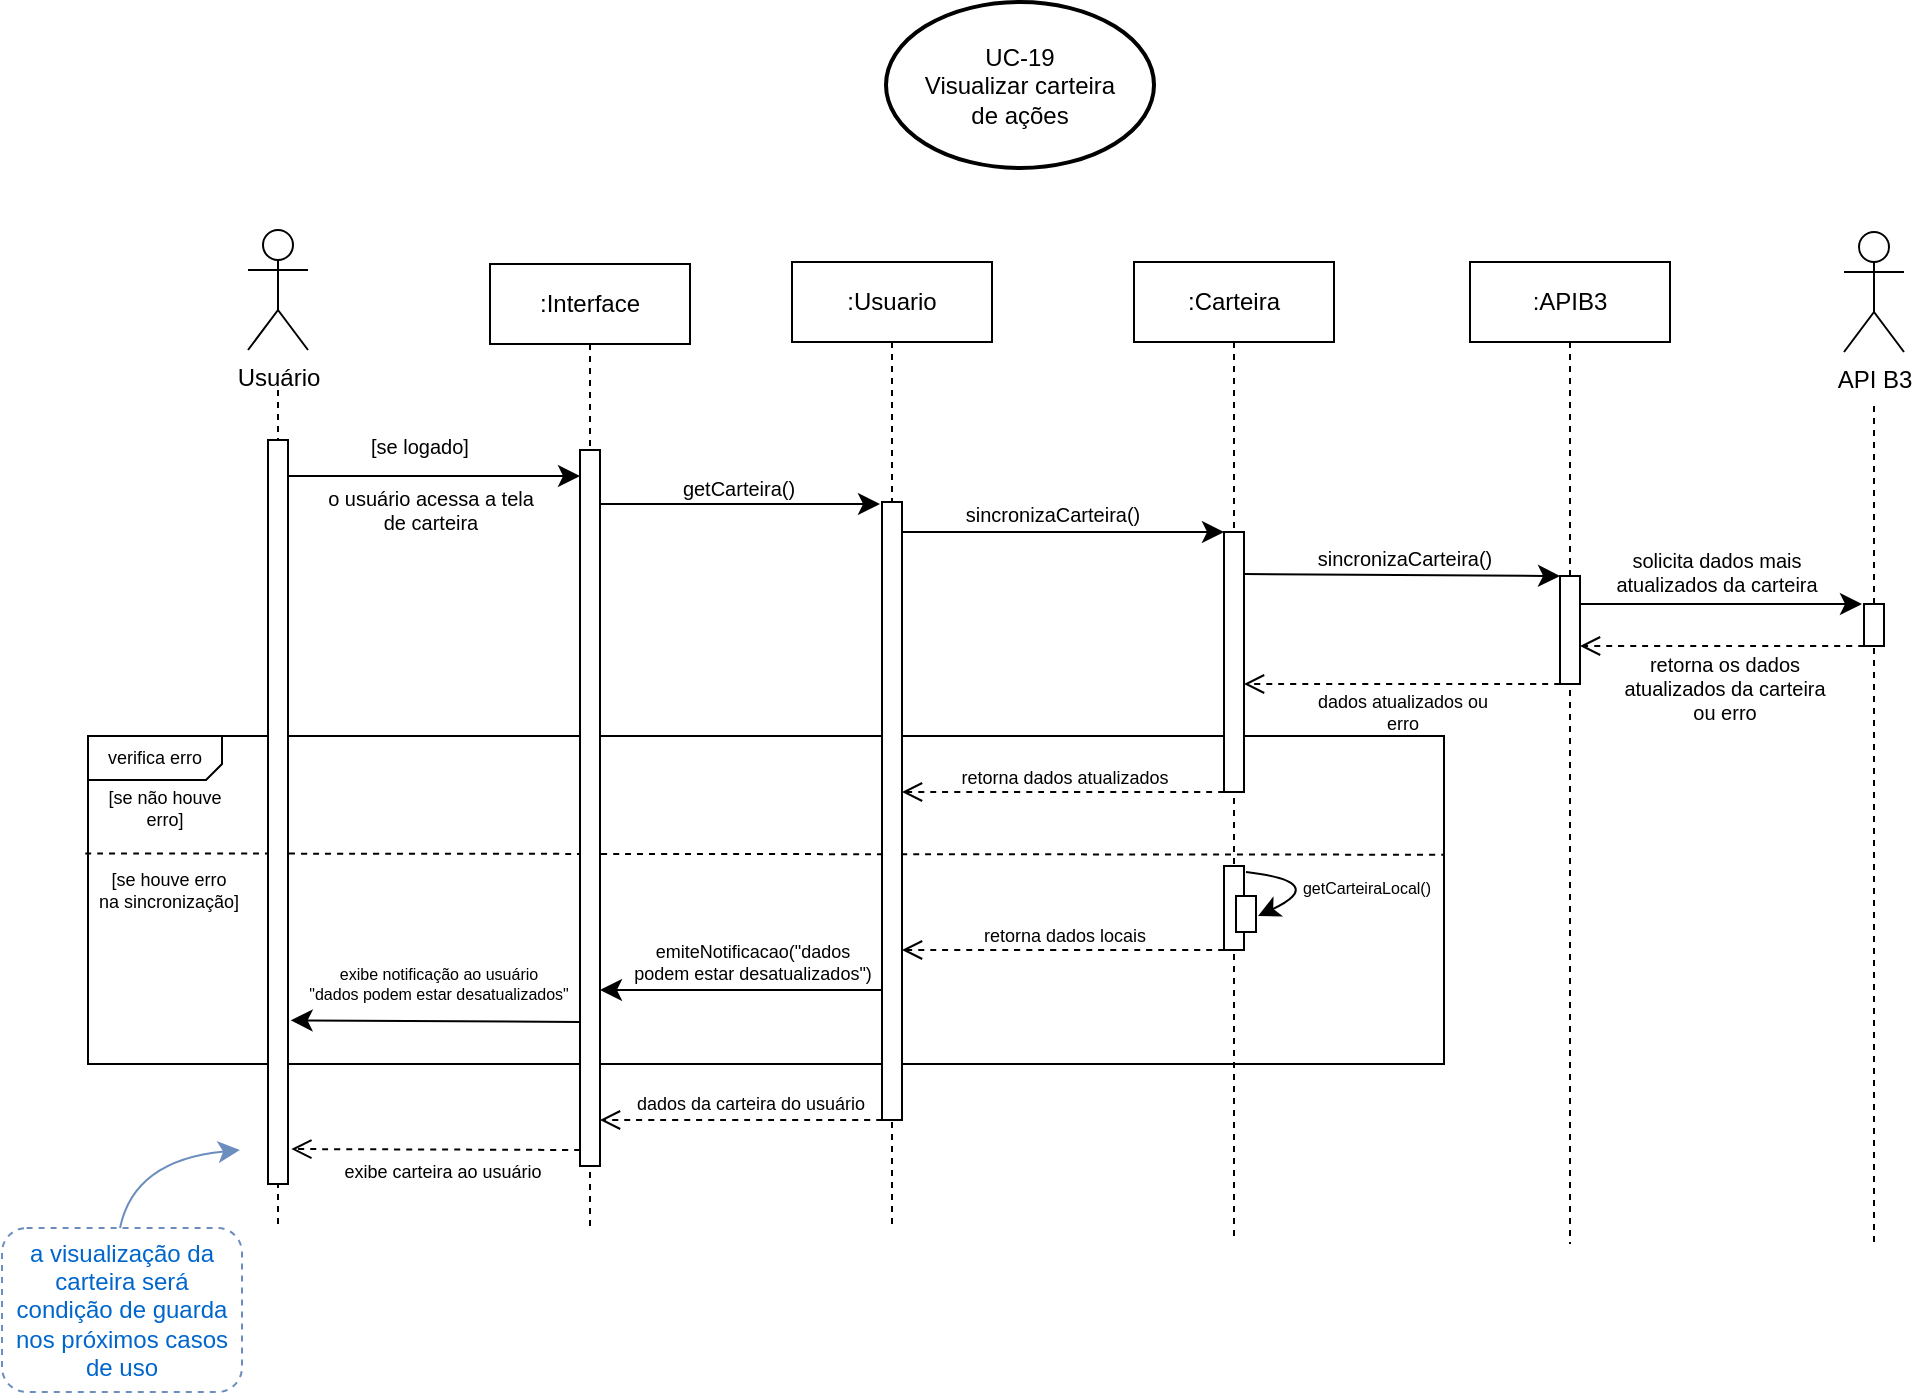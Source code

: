 <mxfile version="24.7.17">
  <diagram name="Page-1" id="2YBvvXClWsGukQMizWep">
    <mxGraphModel dx="1687" dy="1389" grid="0" gridSize="10" guides="0" tooltips="1" connect="0" arrows="0" fold="1" page="0" pageScale="1" pageWidth="850" pageHeight="1100" math="0" shadow="0">
      <root>
        <mxCell id="0" />
        <mxCell id="1" parent="0" />
        <mxCell id="h3a-lBS1YhKuFZ4VshCl-32" value="" style="rounded=0;whiteSpace=wrap;html=1;fillColor=none;" vertex="1" parent="1">
          <mxGeometry x="139" y="286" width="678" height="164" as="geometry" />
        </mxCell>
        <mxCell id="h3a-lBS1YhKuFZ4VshCl-37" value="" style="endArrow=none;dashed=1;html=1;rounded=0;fontSize=12;startSize=8;endSize=8;curved=1;entryX=1;entryY=0.458;entryDx=0;entryDy=0;entryPerimeter=0;exitX=-0.002;exitY=0.358;exitDx=0;exitDy=0;exitPerimeter=0;" edge="1" parent="1" source="h3a-lBS1YhKuFZ4VshCl-32">
          <mxGeometry width="50" height="50" relative="1" as="geometry">
            <mxPoint x="288" y="344" as="sourcePoint" />
            <mxPoint x="817" y="345.36" as="targetPoint" />
          </mxGeometry>
        </mxCell>
        <mxCell id="aM9ryv3xv72pqoxQDRHE-1" value=":Interface" style="shape=umlLifeline;perimeter=lifelinePerimeter;whiteSpace=wrap;html=1;container=0;dropTarget=0;collapsible=0;recursiveResize=0;outlineConnect=0;portConstraint=eastwest;newEdgeStyle={&quot;edgeStyle&quot;:&quot;elbowEdgeStyle&quot;,&quot;elbow&quot;:&quot;vertical&quot;,&quot;curved&quot;:0,&quot;rounded&quot;:0};" parent="1" vertex="1">
          <mxGeometry x="340" y="50" width="100" height="482" as="geometry" />
        </mxCell>
        <mxCell id="aM9ryv3xv72pqoxQDRHE-2" value="" style="html=1;points=[];perimeter=orthogonalPerimeter;outlineConnect=0;targetShapes=umlLifeline;portConstraint=eastwest;newEdgeStyle={&quot;edgeStyle&quot;:&quot;elbowEdgeStyle&quot;,&quot;elbow&quot;:&quot;vertical&quot;,&quot;curved&quot;:0,&quot;rounded&quot;:0};" parent="aM9ryv3xv72pqoxQDRHE-1" vertex="1">
          <mxGeometry x="45" y="93" width="10" height="358" as="geometry" />
        </mxCell>
        <mxCell id="aM9ryv3xv72pqoxQDRHE-5" value=":Carteira" style="shape=umlLifeline;perimeter=lifelinePerimeter;whiteSpace=wrap;html=1;container=0;dropTarget=0;collapsible=0;recursiveResize=0;outlineConnect=0;portConstraint=eastwest;newEdgeStyle={&quot;edgeStyle&quot;:&quot;elbowEdgeStyle&quot;,&quot;elbow&quot;:&quot;vertical&quot;,&quot;curved&quot;:0,&quot;rounded&quot;:0};" parent="1" vertex="1">
          <mxGeometry x="662" y="49" width="100" height="487" as="geometry" />
        </mxCell>
        <mxCell id="aM9ryv3xv72pqoxQDRHE-6" value="&lt;span style=&quot;color: rgba(0, 0, 0, 0); font-family: monospace; font-size: 0px; text-align: start;&quot;&gt;%3CmxGraphModel%3E%3Croot%3E%3CmxCell%20id%3D%220%22%2F%3E%3CmxCell%20id%3D%221%22%20parent%3D%220%22%2F%3E%3CmxCell%20id%3D%222%22%20value%3D%22%26lt%3Bfont%20style%3D%26quot%3Bfont-size%3A%209px%3B%26quot%3B%26gt%3B%5Bse%20n%C3%A3o%20houve%26lt%3B%2Ffont%26gt%3B%26lt%3Bdiv%20style%3D%26quot%3Bfont-size%3A%209px%3B%26quot%3B%26gt%3B%26lt%3Bfont%20style%3D%26quot%3Bfont-size%3A%209px%3B%26quot%3B%26gt%3Berro%5D%26lt%3B%2Ffont%26gt%3B%26lt%3B%2Fdiv%26gt%3B%22%20style%3D%22text%3Bhtml%3D1%3Balign%3Dcenter%3BverticalAlign%3Dmiddle%3Bresizable%3D0%3Bpoints%3D%5B%5D%3Bautosize%3D1%3BstrokeColor%3Dnone%3BfillColor%3Dnone%3BfontSize%3D9%3B%22%20vertex%3D%221%22%20parent%3D%221%22%3E%3CmxGeometry%20x%3D%22438%22%20y%3D%22306%22%20width%3D%2275%22%20height%3D%2234%22%20as%3D%22geometry%22%2F%3E%3C%2FmxCell%3E%3C%2Froot%3E%3C%2FmxGraphModel%3E&lt;/span&gt;" style="html=1;points=[];perimeter=orthogonalPerimeter;outlineConnect=0;targetShapes=umlLifeline;portConstraint=eastwest;newEdgeStyle={&quot;edgeStyle&quot;:&quot;elbowEdgeStyle&quot;,&quot;elbow&quot;:&quot;vertical&quot;,&quot;curved&quot;:0,&quot;rounded&quot;:0};" parent="aM9ryv3xv72pqoxQDRHE-5" vertex="1">
          <mxGeometry x="45" y="135" width="10" height="130" as="geometry" />
        </mxCell>
        <mxCell id="h3a-lBS1YhKuFZ4VshCl-55" value="&lt;span style=&quot;color: rgba(0, 0, 0, 0); font-family: monospace; font-size: 0px; text-align: start;&quot;&gt;%3CmxGraphModel%3E%3Croot%3E%3CmxCell%20id%3D%220%22%2F%3E%3CmxCell%20id%3D%221%22%20parent%3D%220%22%2F%3E%3CmxCell%20id%3D%222%22%20value%3D%22%26lt%3Bfont%20style%3D%26quot%3Bfont-size%3A%209px%3B%26quot%3B%26gt%3B%5Bse%20n%C3%A3o%20houve%26lt%3B%2Ffont%26gt%3B%26lt%3Bdiv%20style%3D%26quot%3Bfont-size%3A%209px%3B%26quot%3B%26gt%3B%26lt%3Bfont%20style%3D%26quot%3Bfont-size%3A%209px%3B%26quot%3B%26gt%3Berro%5D%26lt%3B%2Ffont%26gt%3B%26lt%3B%2Fdiv%26gt%3B%22%20style%3D%22text%3Bhtml%3D1%3Balign%3Dcenter%3BverticalAlign%3Dmiddle%3Bresizable%3D0%3Bpoints%3D%5B%5D%3Bautosize%3D1%3BstrokeColor%3Dnone%3BfillColor%3Dnone%3BfontSize%3D9%3B%22%20vertex%3D%221%22%20parent%3D%221%22%3E%3CmxGeometry%20x%3D%22438%22%20y%3D%22306%22%20width%3D%2275%22%20height%3D%2234%22%20as%3D%22geometry%22%2F%3E%3C%2FmxCell%3E%3C%2Froot%3E%3C%2FmxGraphModel%3E&lt;/span&gt;" style="html=1;points=[];perimeter=orthogonalPerimeter;outlineConnect=0;targetShapes=umlLifeline;portConstraint=eastwest;newEdgeStyle={&quot;edgeStyle&quot;:&quot;elbowEdgeStyle&quot;,&quot;elbow&quot;:&quot;vertical&quot;,&quot;curved&quot;:0,&quot;rounded&quot;:0};" vertex="1" parent="aM9ryv3xv72pqoxQDRHE-5">
          <mxGeometry x="45" y="302" width="10" height="42" as="geometry" />
        </mxCell>
        <mxCell id="h3a-lBS1YhKuFZ4VshCl-1" value="&lt;span&gt;:APIB3&lt;/span&gt;" style="shape=umlLifeline;perimeter=lifelinePerimeter;whiteSpace=wrap;html=1;container=0;dropTarget=0;collapsible=0;recursiveResize=0;outlineConnect=0;portConstraint=eastwest;newEdgeStyle={&quot;edgeStyle&quot;:&quot;elbowEdgeStyle&quot;,&quot;elbow&quot;:&quot;vertical&quot;,&quot;curved&quot;:0,&quot;rounded&quot;:0};fontStyle=0" vertex="1" parent="1">
          <mxGeometry x="830" y="49" width="100" height="491" as="geometry" />
        </mxCell>
        <mxCell id="h3a-lBS1YhKuFZ4VshCl-2" value="" style="html=1;points=[];perimeter=orthogonalPerimeter;outlineConnect=0;targetShapes=umlLifeline;portConstraint=eastwest;newEdgeStyle={&quot;edgeStyle&quot;:&quot;elbowEdgeStyle&quot;,&quot;elbow&quot;:&quot;vertical&quot;,&quot;curved&quot;:0,&quot;rounded&quot;:0};" vertex="1" parent="h3a-lBS1YhKuFZ4VshCl-1">
          <mxGeometry x="45" y="157" width="10" height="54" as="geometry" />
        </mxCell>
        <mxCell id="h3a-lBS1YhKuFZ4VshCl-4" value="" style="endArrow=none;dashed=1;html=1;rounded=0;" edge="1" parent="1" source="h3a-lBS1YhKuFZ4VshCl-7">
          <mxGeometry width="50" height="50" relative="1" as="geometry">
            <mxPoint x="1032" y="390" as="sourcePoint" />
            <mxPoint x="1032" y="121" as="targetPoint" />
          </mxGeometry>
        </mxCell>
        <mxCell id="h3a-lBS1YhKuFZ4VshCl-5" value="API B3" style="shape=umlActor;verticalLabelPosition=bottom;verticalAlign=top;html=1;outlineConnect=0;" vertex="1" parent="1">
          <mxGeometry x="1017" y="34" width="30" height="60" as="geometry" />
        </mxCell>
        <mxCell id="h3a-lBS1YhKuFZ4VshCl-6" value="" style="endArrow=none;dashed=1;html=1;rounded=0;" edge="1" parent="1" target="h3a-lBS1YhKuFZ4VshCl-7">
          <mxGeometry width="50" height="50" relative="1" as="geometry">
            <mxPoint x="1032" y="539" as="sourcePoint" />
            <mxPoint x="1032" y="153" as="targetPoint" />
          </mxGeometry>
        </mxCell>
        <mxCell id="h3a-lBS1YhKuFZ4VshCl-7" value="" style="rounded=0;whiteSpace=wrap;html=1;" vertex="1" parent="1">
          <mxGeometry x="1027" y="220" width="10" height="21" as="geometry" />
        </mxCell>
        <mxCell id="h3a-lBS1YhKuFZ4VshCl-8" value="" style="endArrow=none;dashed=1;html=1;rounded=0;" edge="1" parent="1">
          <mxGeometry width="50" height="50" relative="1" as="geometry">
            <mxPoint x="234" y="530" as="sourcePoint" />
            <mxPoint x="234" y="112" as="targetPoint" />
          </mxGeometry>
        </mxCell>
        <mxCell id="h3a-lBS1YhKuFZ4VshCl-9" value="Usuário" style="shape=umlActor;verticalLabelPosition=bottom;verticalAlign=top;html=1;outlineConnect=0;" vertex="1" parent="1">
          <mxGeometry x="219" y="33" width="30" height="60" as="geometry" />
        </mxCell>
        <mxCell id="h3a-lBS1YhKuFZ4VshCl-10" value="" style="rounded=0;whiteSpace=wrap;html=1;" vertex="1" parent="1">
          <mxGeometry x="229" y="138" width="10" height="372" as="geometry" />
        </mxCell>
        <mxCell id="h3a-lBS1YhKuFZ4VshCl-11" value="" style="endArrow=classic;html=1;rounded=0;fontSize=12;startSize=8;endSize=8;curved=1;" edge="1" parent="1" target="aM9ryv3xv72pqoxQDRHE-2">
          <mxGeometry width="50" height="50" relative="1" as="geometry">
            <mxPoint x="239" y="156" as="sourcePoint" />
            <mxPoint x="289" y="106" as="targetPoint" />
          </mxGeometry>
        </mxCell>
        <mxCell id="h3a-lBS1YhKuFZ4VshCl-14" value="o usuário acessa a tela&lt;div style=&quot;font-size: 10px;&quot;&gt;de carteira&lt;/div&gt;" style="edgeLabel;html=1;align=center;verticalAlign=middle;resizable=0;points=[];fontSize=10;" vertex="1" connectable="0" parent="h3a-lBS1YhKuFZ4VshCl-11">
          <mxGeometry x="0.538" y="2" relative="1" as="geometry">
            <mxPoint x="-42" y="19" as="offset" />
          </mxGeometry>
        </mxCell>
        <mxCell id="h3a-lBS1YhKuFZ4VshCl-12" value="[se logado]" style="text;html=1;align=center;verticalAlign=middle;whiteSpace=wrap;rounded=0;fontSize=10;" vertex="1" parent="1">
          <mxGeometry x="275" y="126" width="60" height="30" as="geometry" />
        </mxCell>
        <mxCell id="h3a-lBS1YhKuFZ4VshCl-17" value=":Usuario" style="shape=umlLifeline;perimeter=lifelinePerimeter;whiteSpace=wrap;html=1;container=0;dropTarget=0;collapsible=0;recursiveResize=0;outlineConnect=0;portConstraint=eastwest;newEdgeStyle={&quot;edgeStyle&quot;:&quot;elbowEdgeStyle&quot;,&quot;elbow&quot;:&quot;vertical&quot;,&quot;curved&quot;:0,&quot;rounded&quot;:0};" vertex="1" parent="1">
          <mxGeometry x="491" y="49" width="100" height="484" as="geometry" />
        </mxCell>
        <mxCell id="h3a-lBS1YhKuFZ4VshCl-18" value="" style="html=1;points=[];perimeter=orthogonalPerimeter;outlineConnect=0;targetShapes=umlLifeline;portConstraint=eastwest;newEdgeStyle={&quot;edgeStyle&quot;:&quot;elbowEdgeStyle&quot;,&quot;elbow&quot;:&quot;vertical&quot;,&quot;curved&quot;:0,&quot;rounded&quot;:0};" vertex="1" parent="h3a-lBS1YhKuFZ4VshCl-17">
          <mxGeometry x="45" y="120" width="10" height="309" as="geometry" />
        </mxCell>
        <mxCell id="h3a-lBS1YhKuFZ4VshCl-19" value="" style="endArrow=classic;html=1;rounded=0;fontSize=12;startSize=8;endSize=8;curved=1;" edge="1" parent="1">
          <mxGeometry width="50" height="50" relative="1" as="geometry">
            <mxPoint x="395" y="170" as="sourcePoint" />
            <mxPoint x="535" y="170" as="targetPoint" />
          </mxGeometry>
        </mxCell>
        <mxCell id="h3a-lBS1YhKuFZ4VshCl-20" value="getCarteira()" style="edgeLabel;html=1;align=center;verticalAlign=middle;resizable=0;points=[];fontSize=10;" vertex="1" connectable="0" parent="h3a-lBS1YhKuFZ4VshCl-19">
          <mxGeometry x="0.538" y="2" relative="1" as="geometry">
            <mxPoint x="-39" y="-6" as="offset" />
          </mxGeometry>
        </mxCell>
        <mxCell id="h3a-lBS1YhKuFZ4VshCl-21" value="" style="endArrow=classic;html=1;rounded=0;fontSize=12;startSize=8;endSize=8;curved=1;" edge="1" parent="1" target="aM9ryv3xv72pqoxQDRHE-6">
          <mxGeometry width="50" height="50" relative="1" as="geometry">
            <mxPoint x="546" y="184" as="sourcePoint" />
            <mxPoint x="686" y="184" as="targetPoint" />
          </mxGeometry>
        </mxCell>
        <mxCell id="h3a-lBS1YhKuFZ4VshCl-22" value="sincronizaCarteira()" style="edgeLabel;html=1;align=center;verticalAlign=middle;resizable=0;points=[];fontSize=10;" vertex="1" connectable="0" parent="h3a-lBS1YhKuFZ4VshCl-21">
          <mxGeometry x="0.538" y="2" relative="1" as="geometry">
            <mxPoint x="-49" y="-7" as="offset" />
          </mxGeometry>
        </mxCell>
        <mxCell id="h3a-lBS1YhKuFZ4VshCl-23" value="" style="endArrow=classic;html=1;rounded=0;fontSize=12;startSize=8;endSize=8;curved=1;" edge="1" parent="1">
          <mxGeometry width="50" height="50" relative="1" as="geometry">
            <mxPoint x="717" y="205" as="sourcePoint" />
            <mxPoint x="875" y="206" as="targetPoint" />
          </mxGeometry>
        </mxCell>
        <mxCell id="h3a-lBS1YhKuFZ4VshCl-24" value="sincronizaCarteira()" style="edgeLabel;html=1;align=center;verticalAlign=middle;resizable=0;points=[];fontSize=10;" vertex="1" connectable="0" parent="h3a-lBS1YhKuFZ4VshCl-23">
          <mxGeometry x="0.538" y="2" relative="1" as="geometry">
            <mxPoint x="-42" y="-7" as="offset" />
          </mxGeometry>
        </mxCell>
        <mxCell id="h3a-lBS1YhKuFZ4VshCl-25" value="" style="endArrow=classic;html=1;rounded=0;fontSize=12;startSize=8;endSize=8;curved=1;" edge="1" parent="1">
          <mxGeometry width="50" height="50" relative="1" as="geometry">
            <mxPoint x="885" y="220" as="sourcePoint" />
            <mxPoint x="1026" y="220" as="targetPoint" />
          </mxGeometry>
        </mxCell>
        <mxCell id="h3a-lBS1YhKuFZ4VshCl-26" value="solicita dados mais&lt;div&gt;atualizados da carteira&lt;/div&gt;" style="edgeLabel;html=1;align=center;verticalAlign=middle;resizable=0;points=[];fontSize=10;" vertex="1" connectable="0" parent="h3a-lBS1YhKuFZ4VshCl-25">
          <mxGeometry x="0.538" y="2" relative="1" as="geometry">
            <mxPoint x="-41" y="-14" as="offset" />
          </mxGeometry>
        </mxCell>
        <mxCell id="h3a-lBS1YhKuFZ4VshCl-27" value="" style="endArrow=open;html=1;rounded=0;fontSize=12;startSize=8;endSize=8;curved=1;dashed=1;endFill=0;" edge="1" parent="1">
          <mxGeometry width="50" height="50" relative="1" as="geometry">
            <mxPoint x="1027" y="241" as="sourcePoint" />
            <mxPoint x="885" y="241" as="targetPoint" />
          </mxGeometry>
        </mxCell>
        <mxCell id="h3a-lBS1YhKuFZ4VshCl-28" value="retorna os dados&lt;div style=&quot;font-size: 10px;&quot;&gt;atualizados da carteira&lt;/div&gt;&lt;div style=&quot;font-size: 10px;&quot;&gt;ou erro&lt;/div&gt;" style="edgeLabel;html=1;align=center;verticalAlign=middle;resizable=0;points=[];fontSize=10;" vertex="1" connectable="0" parent="h3a-lBS1YhKuFZ4VshCl-27">
          <mxGeometry x="0.096" y="1" relative="1" as="geometry">
            <mxPoint x="8" y="20" as="offset" />
          </mxGeometry>
        </mxCell>
        <mxCell id="h3a-lBS1YhKuFZ4VshCl-29" value="" style="endArrow=open;html=1;rounded=0;fontSize=12;startSize=8;endSize=8;curved=1;endFill=0;dashed=1;" edge="1" parent="1" target="aM9ryv3xv72pqoxQDRHE-6">
          <mxGeometry width="50" height="50" relative="1" as="geometry">
            <mxPoint x="875" y="260" as="sourcePoint" />
            <mxPoint x="925" y="210" as="targetPoint" />
          </mxGeometry>
        </mxCell>
        <mxCell id="h3a-lBS1YhKuFZ4VshCl-30" value="dados atualizados ou&lt;div style=&quot;font-size: 9px;&quot;&gt;erro&lt;/div&gt;" style="edgeLabel;html=1;align=center;verticalAlign=middle;resizable=0;points=[];fontSize=9;" vertex="1" connectable="0" parent="h3a-lBS1YhKuFZ4VshCl-29">
          <mxGeometry x="0.059" relative="1" as="geometry">
            <mxPoint x="4" y="14" as="offset" />
          </mxGeometry>
        </mxCell>
        <mxCell id="h3a-lBS1YhKuFZ4VshCl-33" value="verifica erro" style="verticalLabelPosition=middle;verticalAlign=middle;html=1;shape=card;whiteSpace=wrap;size=8;arcSize=12;flipH=1;flipV=1;labelPosition=center;align=center;fontSize=9;" vertex="1" parent="1">
          <mxGeometry x="139" y="286" width="67" height="22" as="geometry" />
        </mxCell>
        <mxCell id="h3a-lBS1YhKuFZ4VshCl-34" value="&lt;font style=&quot;font-size: 9px;&quot;&gt;[se não houve&lt;/font&gt;&lt;div style=&quot;font-size: 9px;&quot;&gt;&lt;font style=&quot;font-size: 9px;&quot;&gt;erro]&lt;/font&gt;&lt;/div&gt;" style="text;html=1;align=center;verticalAlign=middle;resizable=0;points=[];autosize=1;strokeColor=none;fillColor=none;fontSize=9;" vertex="1" parent="1">
          <mxGeometry x="139" y="305" width="75" height="34" as="geometry" />
        </mxCell>
        <mxCell id="h3a-lBS1YhKuFZ4VshCl-35" value="" style="endArrow=open;html=1;rounded=0;fontSize=12;startSize=8;endSize=8;curved=1;endFill=0;dashed=1;" edge="1" parent="1" target="h3a-lBS1YhKuFZ4VshCl-18">
          <mxGeometry width="50" height="50" relative="1" as="geometry">
            <mxPoint x="707" y="314" as="sourcePoint" />
            <mxPoint x="549" y="314" as="targetPoint" />
          </mxGeometry>
        </mxCell>
        <mxCell id="h3a-lBS1YhKuFZ4VshCl-36" value="retorna dados atualizados" style="edgeLabel;html=1;align=center;verticalAlign=middle;resizable=0;points=[];fontSize=9;" vertex="1" connectable="0" parent="h3a-lBS1YhKuFZ4VshCl-35">
          <mxGeometry x="0.059" relative="1" as="geometry">
            <mxPoint x="5" y="-7" as="offset" />
          </mxGeometry>
        </mxCell>
        <mxCell id="h3a-lBS1YhKuFZ4VshCl-38" value="&lt;font style=&quot;font-size: 9px;&quot;&gt;[se houve erro&lt;/font&gt;&lt;div&gt;&lt;span style=&quot;background-color: initial;&quot;&gt;na sincronização]&lt;/span&gt;&lt;/div&gt;" style="text;html=1;align=center;verticalAlign=middle;resizable=0;points=[];autosize=1;strokeColor=none;fillColor=none;fontSize=9;" vertex="1" parent="1">
          <mxGeometry x="135" y="346" width="88" height="34" as="geometry" />
        </mxCell>
        <mxCell id="h3a-lBS1YhKuFZ4VshCl-39" value="" style="endArrow=classic;html=1;rounded=0;fontSize=12;startSize=8;endSize=8;curved=1;" edge="1" parent="1">
          <mxGeometry width="50" height="50" relative="1" as="geometry">
            <mxPoint x="718" y="354" as="sourcePoint" />
            <mxPoint x="724" y="376" as="targetPoint" />
            <Array as="points">
              <mxPoint x="760" y="359" />
            </Array>
          </mxGeometry>
        </mxCell>
        <mxCell id="h3a-lBS1YhKuFZ4VshCl-42" value="getCarteiraLocal()" style="edgeLabel;html=1;align=center;verticalAlign=middle;resizable=0;points=[];fontSize=8;" vertex="1" connectable="0" parent="h3a-lBS1YhKuFZ4VshCl-39">
          <mxGeometry x="0.475" y="-4" relative="1" as="geometry">
            <mxPoint x="36" y="-1" as="offset" />
          </mxGeometry>
        </mxCell>
        <mxCell id="h3a-lBS1YhKuFZ4VshCl-40" value="&lt;span style=&quot;color: rgba(0, 0, 0, 0); font-family: monospace; font-size: 0px; text-align: start;&quot;&gt;%3CmxGraphModel%3E%3Croot%3E%3CmxCell%20id%3D%220%22%2F%3E%3CmxCell%20id%3D%221%22%20parent%3D%220%22%2F%3E%3CmxCell%20id%3D%222%22%20value%3D%22%26lt%3Bfont%20style%3D%26quot%3Bfont-size%3A%209px%3B%26quot%3B%26gt%3B%5Bse%20n%C3%A3o%20houve%26lt%3B%2Ffont%26gt%3B%26lt%3Bdiv%20style%3D%26quot%3Bfont-size%3A%209px%3B%26quot%3B%26gt%3B%26lt%3Bfont%20style%3D%26quot%3Bfont-size%3A%209px%3B%26quot%3B%26gt%3Berro%5D%26lt%3B%2Ffont%26gt%3B%26lt%3B%2Fdiv%26gt%3B%22%20style%3D%22text%3Bhtml%3D1%3Balign%3Dcenter%3BverticalAlign%3Dmiddle%3Bresizable%3D0%3Bpoints%3D%5B%5D%3Bautosize%3D1%3BstrokeColor%3Dnone%3BfillColor%3Dnone%3BfontSize%3D9%3B%22%20vertex%3D%221%22%20parent%3D%221%22%3E%3CmxGeometry%20x%3D%22438%22%20y%3D%22306%22%20width%3D%2275%22%20height%3D%2234%22%20as%3D%22geometry%22%2F%3E%3C%2FmxCell%3E%3C%2Froot%3E%3C%2FmxGraphModel%3E&lt;/span&gt;" style="html=1;points=[];perimeter=orthogonalPerimeter;outlineConnect=0;targetShapes=umlLifeline;portConstraint=eastwest;newEdgeStyle={&quot;edgeStyle&quot;:&quot;elbowEdgeStyle&quot;,&quot;elbow&quot;:&quot;vertical&quot;,&quot;curved&quot;:0,&quot;rounded&quot;:0};" vertex="1" parent="1">
          <mxGeometry x="713" y="366" width="10" height="18" as="geometry" />
        </mxCell>
        <mxCell id="h3a-lBS1YhKuFZ4VshCl-43" value="" style="endArrow=open;html=1;rounded=0;fontSize=12;startSize=8;endSize=8;curved=1;endFill=0;dashed=1;" edge="1" parent="1">
          <mxGeometry width="50" height="50" relative="1" as="geometry">
            <mxPoint x="707" y="393" as="sourcePoint" />
            <mxPoint x="546" y="393" as="targetPoint" />
          </mxGeometry>
        </mxCell>
        <mxCell id="h3a-lBS1YhKuFZ4VshCl-44" value="retorna dados locais" style="edgeLabel;html=1;align=center;verticalAlign=middle;resizable=0;points=[];fontSize=9;" vertex="1" connectable="0" parent="h3a-lBS1YhKuFZ4VshCl-43">
          <mxGeometry x="0.059" relative="1" as="geometry">
            <mxPoint x="5" y="-7" as="offset" />
          </mxGeometry>
        </mxCell>
        <mxCell id="h3a-lBS1YhKuFZ4VshCl-45" value="" style="endArrow=classic;html=1;rounded=0;fontSize=12;startSize=8;endSize=8;curved=1;" edge="1" parent="1" target="aM9ryv3xv72pqoxQDRHE-2">
          <mxGeometry width="50" height="50" relative="1" as="geometry">
            <mxPoint x="536" y="413" as="sourcePoint" />
            <mxPoint x="586" y="363" as="targetPoint" />
          </mxGeometry>
        </mxCell>
        <mxCell id="h3a-lBS1YhKuFZ4VshCl-46" value="emiteNotificacao(&quot;dados&lt;div style=&quot;font-size: 9px;&quot;&gt;podem estar desatualizados&quot;)&lt;/div&gt;" style="edgeLabel;html=1;align=center;verticalAlign=middle;resizable=0;points=[];fontSize=9;" vertex="1" connectable="0" parent="h3a-lBS1YhKuFZ4VshCl-45">
          <mxGeometry x="0.22" relative="1" as="geometry">
            <mxPoint x="21" y="-14" as="offset" />
          </mxGeometry>
        </mxCell>
        <mxCell id="h3a-lBS1YhKuFZ4VshCl-47" value="" style="endArrow=open;html=1;rounded=0;fontSize=12;startSize=8;endSize=8;curved=1;endFill=0;dashed=1;" edge="1" parent="1">
          <mxGeometry width="50" height="50" relative="1" as="geometry">
            <mxPoint x="536" y="478" as="sourcePoint" />
            <mxPoint x="395" y="478" as="targetPoint" />
          </mxGeometry>
        </mxCell>
        <mxCell id="h3a-lBS1YhKuFZ4VshCl-48" value="dados da carteira do usuário" style="edgeLabel;html=1;align=center;verticalAlign=middle;resizable=0;points=[];fontSize=9;" vertex="1" connectable="0" parent="h3a-lBS1YhKuFZ4VshCl-47">
          <mxGeometry x="0.22" relative="1" as="geometry">
            <mxPoint x="20" y="-8" as="offset" />
          </mxGeometry>
        </mxCell>
        <mxCell id="h3a-lBS1YhKuFZ4VshCl-51" value="" style="endArrow=open;html=1;rounded=0;fontSize=12;startSize=8;endSize=8;curved=1;endFill=0;dashed=1;entryX=1.167;entryY=0.953;entryDx=0;entryDy=0;entryPerimeter=0;" edge="1" parent="1" target="h3a-lBS1YhKuFZ4VshCl-10">
          <mxGeometry width="50" height="50" relative="1" as="geometry">
            <mxPoint x="385" y="493" as="sourcePoint" />
            <mxPoint x="244" y="493" as="targetPoint" />
          </mxGeometry>
        </mxCell>
        <mxCell id="h3a-lBS1YhKuFZ4VshCl-52" value="exibe carteira ao usuário" style="edgeLabel;html=1;align=center;verticalAlign=middle;resizable=0;points=[];fontSize=9;" vertex="1" connectable="0" parent="h3a-lBS1YhKuFZ4VshCl-51">
          <mxGeometry x="0.22" relative="1" as="geometry">
            <mxPoint x="19" y="11" as="offset" />
          </mxGeometry>
        </mxCell>
        <mxCell id="h3a-lBS1YhKuFZ4VshCl-53" value="" style="endArrow=classic;html=1;rounded=0;fontSize=12;startSize=8;endSize=8;curved=1;entryX=1.133;entryY=0.78;entryDx=0;entryDy=0;entryPerimeter=0;" edge="1" parent="1" target="h3a-lBS1YhKuFZ4VshCl-10">
          <mxGeometry width="50" height="50" relative="1" as="geometry">
            <mxPoint x="385" y="429" as="sourcePoint" />
            <mxPoint x="244" y="429" as="targetPoint" />
          </mxGeometry>
        </mxCell>
        <mxCell id="h3a-lBS1YhKuFZ4VshCl-54" value="exibe notificação ao usuário&lt;div style=&quot;font-size: 8px;&quot;&gt;&quot;dados podem estar desatualizados&quot;&lt;/div&gt;" style="edgeLabel;html=1;align=center;verticalAlign=middle;resizable=0;points=[];fontSize=8;" vertex="1" connectable="0" parent="h3a-lBS1YhKuFZ4VshCl-53">
          <mxGeometry x="0.22" relative="1" as="geometry">
            <mxPoint x="17" y="-19" as="offset" />
          </mxGeometry>
        </mxCell>
        <mxCell id="h3a-lBS1YhKuFZ4VshCl-56" value="UC-19&lt;div&gt;Visualizar carteira&lt;/div&gt;&lt;div&gt;de ações&lt;/div&gt;" style="strokeWidth=2;html=1;shape=mxgraph.flowchart.start_1;whiteSpace=wrap;" vertex="1" parent="1">
          <mxGeometry x="538" y="-81" width="134" height="83" as="geometry" />
        </mxCell>
        <mxCell id="h3a-lBS1YhKuFZ4VshCl-57" value="" style="endArrow=classic;html=1;rounded=0;fontSize=12;startSize=8;endSize=8;curved=1;fillColor=#dae8fc;strokeColor=#6c8ebf;" edge="1" parent="1">
          <mxGeometry width="50" height="50" relative="1" as="geometry">
            <mxPoint x="155" y="532" as="sourcePoint" />
            <mxPoint x="215" y="493" as="targetPoint" />
            <Array as="points">
              <mxPoint x="162" y="498" />
            </Array>
          </mxGeometry>
        </mxCell>
        <mxCell id="h3a-lBS1YhKuFZ4VshCl-58" value="&lt;font&gt;a visualização da carteira será condição de guarda nos próximos casos de uso&lt;/font&gt;" style="rounded=1;whiteSpace=wrap;html=1;fillColor=none;strokeColor=#6c8ebf;dashed=1;fontColor=#0066CC;" vertex="1" parent="1">
          <mxGeometry x="96" y="532" width="120" height="82" as="geometry" />
        </mxCell>
      </root>
    </mxGraphModel>
  </diagram>
</mxfile>
